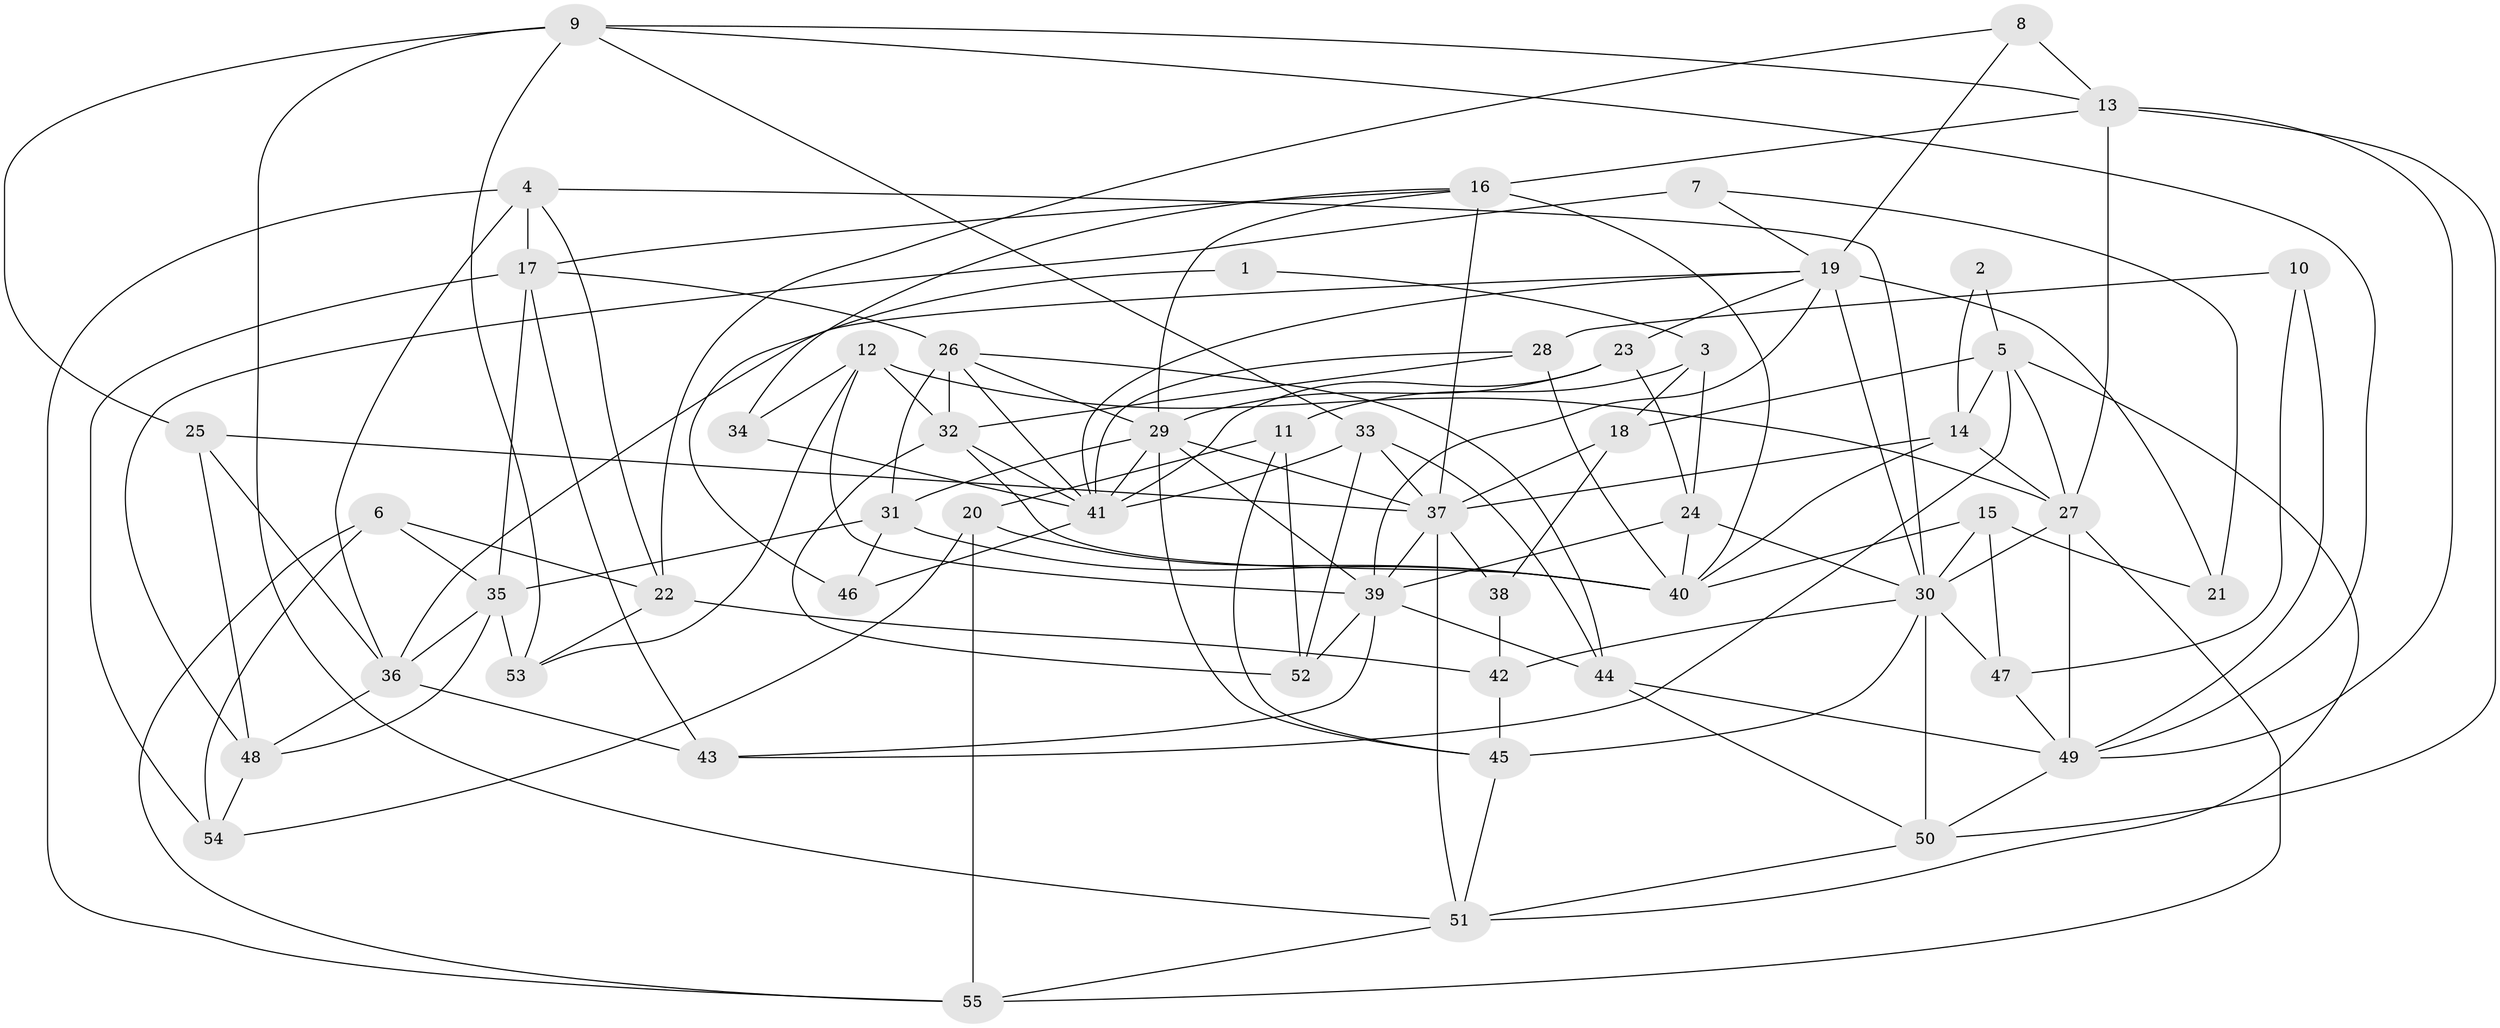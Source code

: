 // original degree distribution, {2: 0.06666666666666667, 4: 0.36666666666666664, 5: 0.13333333333333333, 3: 0.3111111111111111, 6: 0.05555555555555555, 7: 0.06666666666666667}
// Generated by graph-tools (version 1.1) at 2025/37/03/04/25 23:37:06]
// undirected, 55 vertices, 139 edges
graph export_dot {
  node [color=gray90,style=filled];
  1;
  2;
  3;
  4;
  5;
  6;
  7;
  8;
  9;
  10;
  11;
  12;
  13;
  14;
  15;
  16;
  17;
  18;
  19;
  20;
  21;
  22;
  23;
  24;
  25;
  26;
  27;
  28;
  29;
  30;
  31;
  32;
  33;
  34;
  35;
  36;
  37;
  38;
  39;
  40;
  41;
  42;
  43;
  44;
  45;
  46;
  47;
  48;
  49;
  50;
  51;
  52;
  53;
  54;
  55;
  1 -- 3 [weight=1.0];
  1 -- 46 [weight=1.0];
  2 -- 5 [weight=1.0];
  2 -- 14 [weight=1.0];
  3 -- 11 [weight=1.0];
  3 -- 18 [weight=1.0];
  3 -- 24 [weight=1.0];
  4 -- 17 [weight=1.0];
  4 -- 22 [weight=1.0];
  4 -- 30 [weight=1.0];
  4 -- 36 [weight=1.0];
  4 -- 55 [weight=1.0];
  5 -- 14 [weight=1.0];
  5 -- 18 [weight=1.0];
  5 -- 27 [weight=1.0];
  5 -- 43 [weight=1.0];
  5 -- 51 [weight=1.0];
  6 -- 22 [weight=1.0];
  6 -- 35 [weight=1.0];
  6 -- 54 [weight=1.0];
  6 -- 55 [weight=1.0];
  7 -- 19 [weight=1.0];
  7 -- 21 [weight=1.0];
  7 -- 48 [weight=2.0];
  8 -- 13 [weight=1.0];
  8 -- 19 [weight=1.0];
  8 -- 22 [weight=1.0];
  9 -- 13 [weight=1.0];
  9 -- 25 [weight=1.0];
  9 -- 33 [weight=1.0];
  9 -- 49 [weight=1.0];
  9 -- 51 [weight=1.0];
  9 -- 53 [weight=1.0];
  10 -- 28 [weight=1.0];
  10 -- 47 [weight=1.0];
  10 -- 49 [weight=1.0];
  11 -- 20 [weight=1.0];
  11 -- 45 [weight=1.0];
  11 -- 52 [weight=1.0];
  12 -- 27 [weight=1.0];
  12 -- 32 [weight=1.0];
  12 -- 34 [weight=1.0];
  12 -- 39 [weight=1.0];
  12 -- 53 [weight=1.0];
  13 -- 16 [weight=1.0];
  13 -- 27 [weight=2.0];
  13 -- 49 [weight=1.0];
  13 -- 50 [weight=1.0];
  14 -- 27 [weight=1.0];
  14 -- 37 [weight=1.0];
  14 -- 40 [weight=1.0];
  15 -- 21 [weight=1.0];
  15 -- 30 [weight=1.0];
  15 -- 40 [weight=1.0];
  15 -- 47 [weight=1.0];
  16 -- 17 [weight=1.0];
  16 -- 29 [weight=1.0];
  16 -- 34 [weight=1.0];
  16 -- 37 [weight=2.0];
  16 -- 40 [weight=1.0];
  17 -- 26 [weight=1.0];
  17 -- 35 [weight=1.0];
  17 -- 43 [weight=1.0];
  17 -- 54 [weight=1.0];
  18 -- 37 [weight=1.0];
  18 -- 38 [weight=1.0];
  19 -- 21 [weight=1.0];
  19 -- 23 [weight=1.0];
  19 -- 30 [weight=1.0];
  19 -- 36 [weight=1.0];
  19 -- 39 [weight=1.0];
  19 -- 41 [weight=1.0];
  20 -- 40 [weight=1.0];
  20 -- 54 [weight=1.0];
  20 -- 55 [weight=1.0];
  22 -- 42 [weight=1.0];
  22 -- 53 [weight=1.0];
  23 -- 24 [weight=1.0];
  23 -- 29 [weight=1.0];
  23 -- 41 [weight=1.0];
  24 -- 30 [weight=1.0];
  24 -- 39 [weight=1.0];
  24 -- 40 [weight=1.0];
  25 -- 36 [weight=1.0];
  25 -- 37 [weight=1.0];
  25 -- 48 [weight=1.0];
  26 -- 29 [weight=1.0];
  26 -- 31 [weight=1.0];
  26 -- 32 [weight=1.0];
  26 -- 41 [weight=1.0];
  26 -- 44 [weight=2.0];
  27 -- 30 [weight=1.0];
  27 -- 49 [weight=1.0];
  27 -- 55 [weight=1.0];
  28 -- 32 [weight=1.0];
  28 -- 40 [weight=1.0];
  28 -- 41 [weight=1.0];
  29 -- 31 [weight=1.0];
  29 -- 37 [weight=1.0];
  29 -- 39 [weight=1.0];
  29 -- 41 [weight=1.0];
  29 -- 45 [weight=1.0];
  30 -- 42 [weight=1.0];
  30 -- 45 [weight=1.0];
  30 -- 47 [weight=1.0];
  30 -- 50 [weight=1.0];
  31 -- 35 [weight=1.0];
  31 -- 40 [weight=1.0];
  31 -- 46 [weight=1.0];
  32 -- 40 [weight=1.0];
  32 -- 41 [weight=1.0];
  32 -- 52 [weight=1.0];
  33 -- 37 [weight=1.0];
  33 -- 41 [weight=1.0];
  33 -- 44 [weight=1.0];
  33 -- 52 [weight=1.0];
  34 -- 41 [weight=1.0];
  35 -- 36 [weight=1.0];
  35 -- 48 [weight=1.0];
  35 -- 53 [weight=1.0];
  36 -- 43 [weight=1.0];
  36 -- 48 [weight=1.0];
  37 -- 38 [weight=1.0];
  37 -- 39 [weight=1.0];
  37 -- 51 [weight=1.0];
  38 -- 42 [weight=1.0];
  39 -- 43 [weight=1.0];
  39 -- 44 [weight=2.0];
  39 -- 52 [weight=1.0];
  41 -- 46 [weight=1.0];
  42 -- 45 [weight=1.0];
  44 -- 49 [weight=1.0];
  44 -- 50 [weight=1.0];
  45 -- 51 [weight=1.0];
  47 -- 49 [weight=1.0];
  48 -- 54 [weight=1.0];
  49 -- 50 [weight=1.0];
  50 -- 51 [weight=1.0];
  51 -- 55 [weight=1.0];
}
